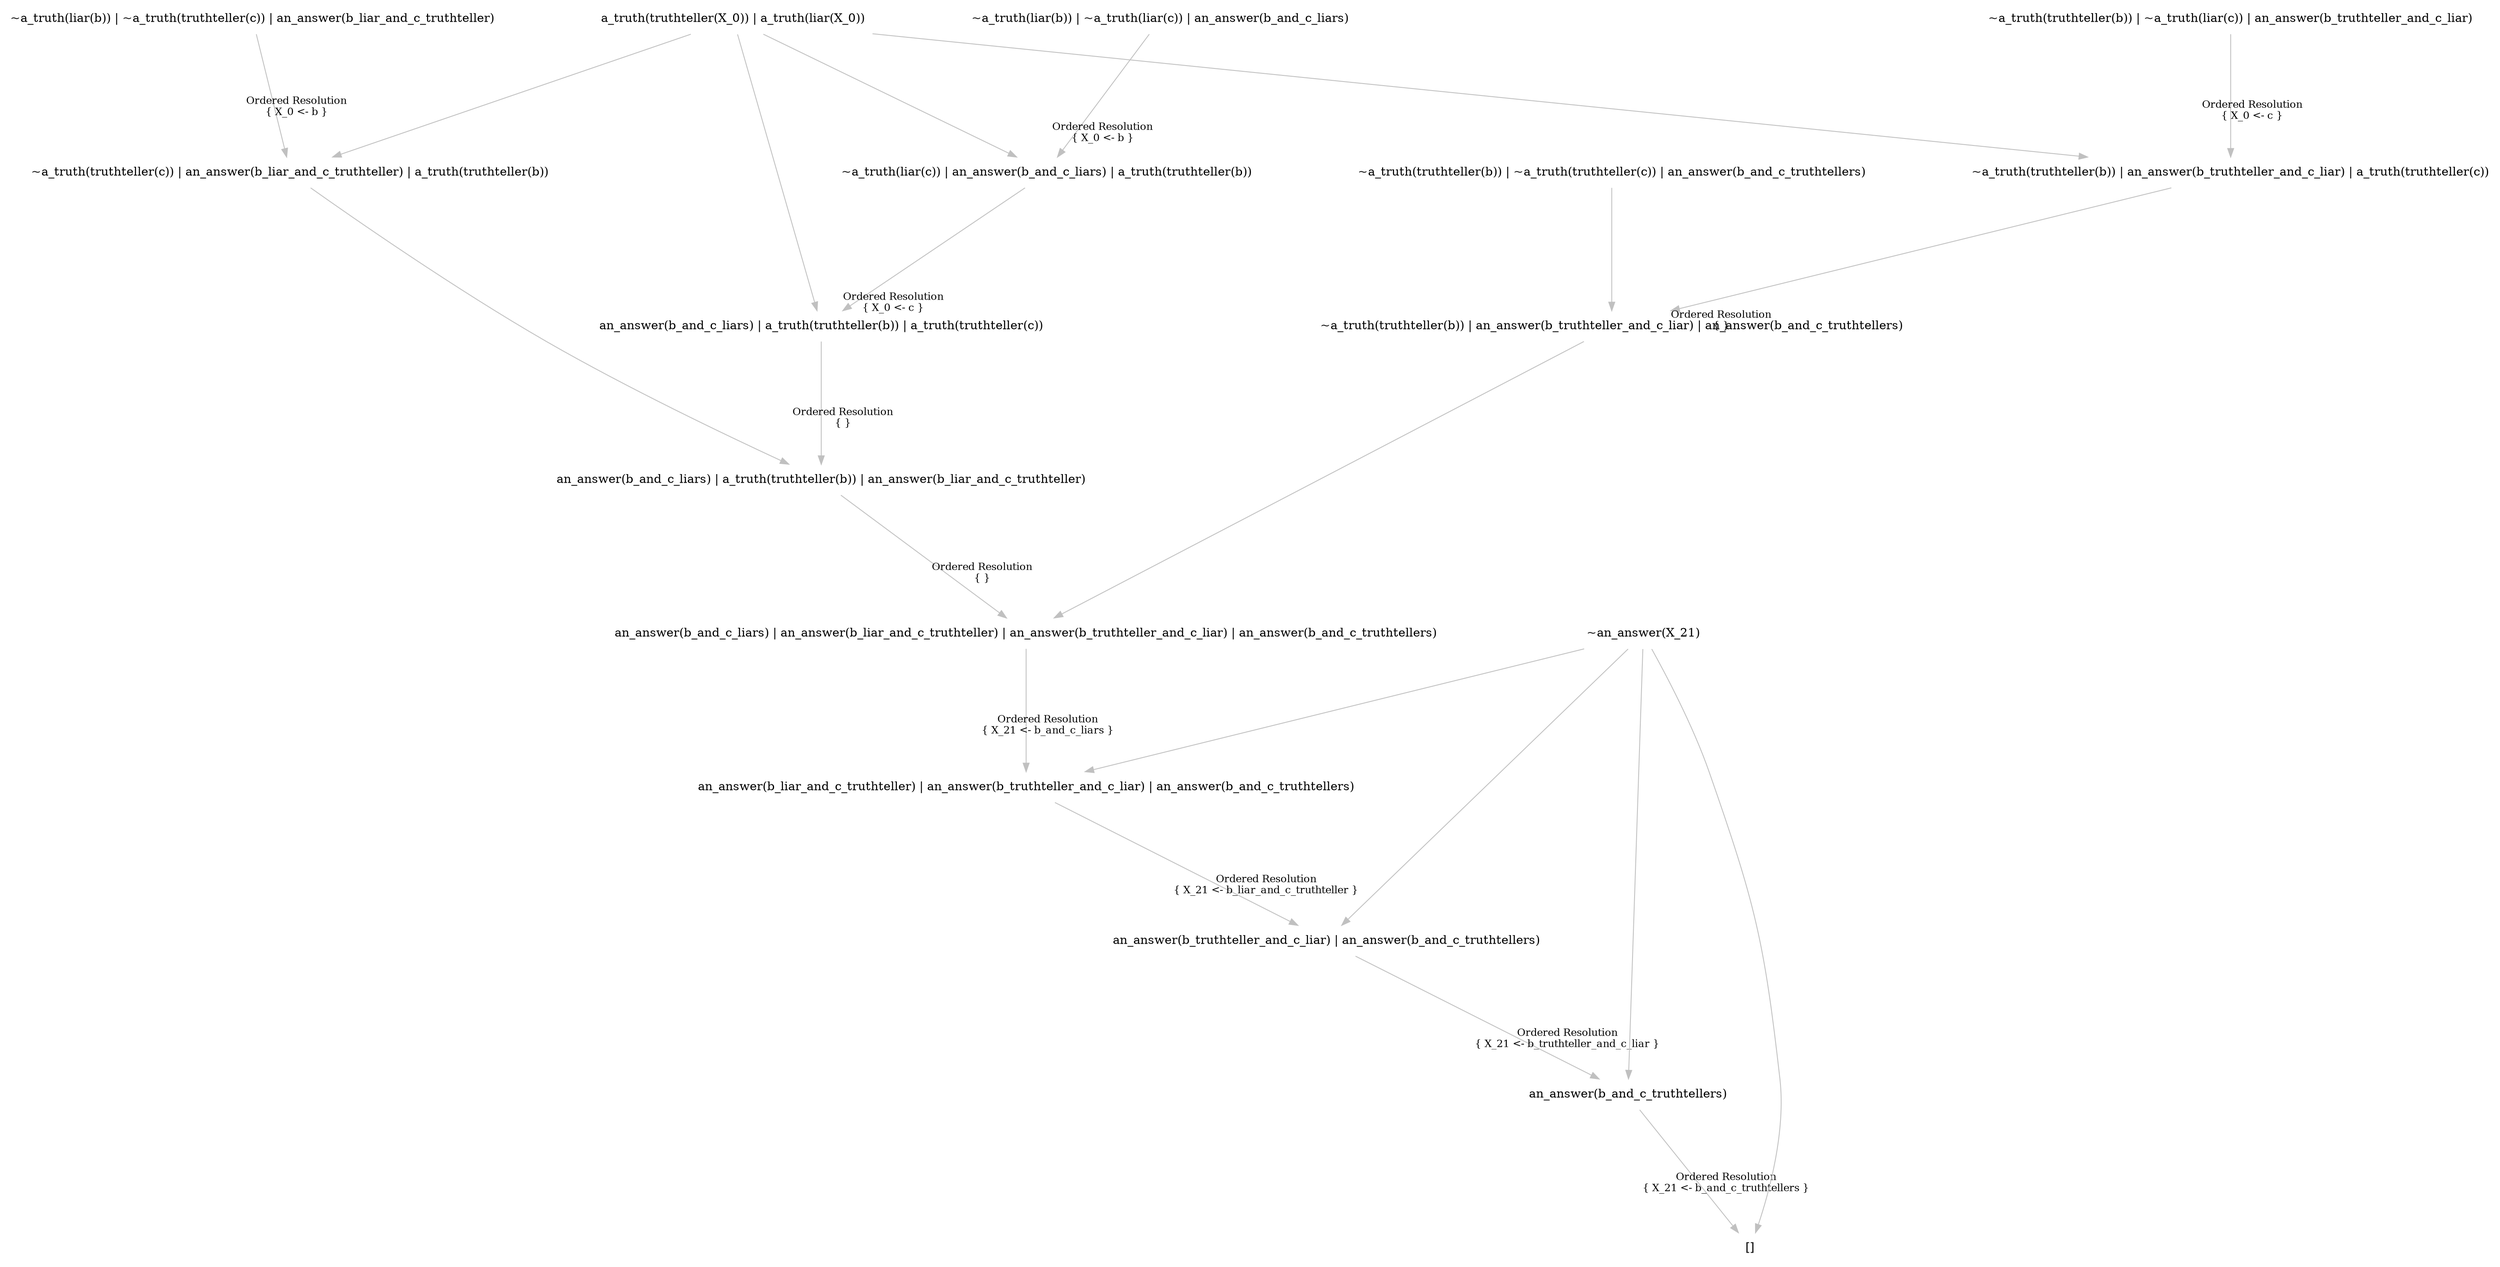 digraph {
	nodesep="1.5"; ranksep=2;
	node [shape=plaintext];
	edge [color=gray];
	"an_answer(b_and_c_truthtellers)" -> "[]" [labelfontcolor=black,labelfontsize="12",headlabel="Ordered Resolution\n{ X_21 <- b_and_c_truthtellers }",labeldistance="6"];
	"an_answer(b_truthteller_and_c_liar) | an_answer(b_and_c_truthtellers)" -> "an_answer(b_and_c_truthtellers)" [labelfontcolor=black,labelfontsize="12",headlabel="Ordered Resolution\n{ X_21 <- b_truthteller_and_c_liar }",labeldistance="6"];
	"an_answer(b_liar_and_c_truthteller) | an_answer(b_truthteller_and_c_liar) | an_answer(b_and_c_truthtellers)" -> "an_answer(b_truthteller_and_c_liar) | an_answer(b_and_c_truthtellers)" [labelfontcolor=black,labelfontsize="12",headlabel="Ordered Resolution\n{ X_21 <- b_liar_and_c_truthteller }",labeldistance="6"];
	"an_answer(b_and_c_liars) | an_answer(b_liar_and_c_truthteller) | an_answer(b_truthteller_and_c_liar) | an_answer(b_and_c_truthtellers)" -> "an_answer(b_liar_and_c_truthteller) | an_answer(b_truthteller_and_c_liar) | an_answer(b_and_c_truthtellers)" [labelfontcolor=black,labelfontsize="12",headlabel="Ordered Resolution\n{ X_21 <- b_and_c_liars }",labeldistance="6"];
	"an_answer(b_and_c_liars) | a_truth(truthteller(b)) | an_answer(b_liar_and_c_truthteller)" -> "an_answer(b_and_c_liars) | an_answer(b_liar_and_c_truthteller) | an_answer(b_truthteller_and_c_liar) | an_answer(b_and_c_truthtellers)" [labelfontcolor=black,labelfontsize="12",headlabel="Ordered Resolution\n{ }",labeldistance="6"];
	"an_answer(b_and_c_liars) | a_truth(truthteller(b)) | a_truth(truthteller(c))" -> "an_answer(b_and_c_liars) | a_truth(truthteller(b)) | an_answer(b_liar_and_c_truthteller)" [labelfontcolor=black,labelfontsize="12",headlabel="Ordered Resolution\n{ }",labeldistance="6"];
	"~a_truth(liar(c)) | an_answer(b_and_c_liars) | a_truth(truthteller(b))" -> "an_answer(b_and_c_liars) | a_truth(truthteller(b)) | a_truth(truthteller(c))" [labelfontcolor=black,labelfontsize="12",headlabel="Ordered Resolution\n{ X_0 <- c }",labeldistance="6"];
	"~a_truth(liar(b)) | ~a_truth(liar(c)) | an_answer(b_and_c_liars)" -> "~a_truth(liar(c)) | an_answer(b_and_c_liars) | a_truth(truthteller(b))" [labelfontcolor=black,labelfontsize="12",headlabel="Ordered Resolution\n{ X_0 <- b }",labeldistance="6"];
	"a_truth(truthteller(X_0)) | a_truth(liar(X_0))" -> "~a_truth(liar(c)) | an_answer(b_and_c_liars) | a_truth(truthteller(b))" ;
	"a_truth(truthteller(X_0)) | a_truth(liar(X_0))" -> "an_answer(b_and_c_liars) | a_truth(truthteller(b)) | a_truth(truthteller(c))" ;
	"~a_truth(truthteller(c)) | an_answer(b_liar_and_c_truthteller) | a_truth(truthteller(b))" -> "an_answer(b_and_c_liars) | a_truth(truthteller(b)) | an_answer(b_liar_and_c_truthteller)" ;
	"~a_truth(liar(b)) | ~a_truth(truthteller(c)) | an_answer(b_liar_and_c_truthteller)" -> "~a_truth(truthteller(c)) | an_answer(b_liar_and_c_truthteller) | a_truth(truthteller(b))" [labelfontcolor=black,labelfontsize="12",headlabel="Ordered Resolution\n{ X_0 <- b }",labeldistance="6"];
	"a_truth(truthteller(X_0)) | a_truth(liar(X_0))" -> "~a_truth(truthteller(c)) | an_answer(b_liar_and_c_truthteller) | a_truth(truthteller(b))" ;
	"~a_truth(truthteller(b)) | an_answer(b_truthteller_and_c_liar) | an_answer(b_and_c_truthtellers)" -> "an_answer(b_and_c_liars) | an_answer(b_liar_and_c_truthteller) | an_answer(b_truthteller_and_c_liar) | an_answer(b_and_c_truthtellers)" ;
	"~a_truth(truthteller(b)) | an_answer(b_truthteller_and_c_liar) | a_truth(truthteller(c))" -> "~a_truth(truthteller(b)) | an_answer(b_truthteller_and_c_liar) | an_answer(b_and_c_truthtellers)" [labelfontcolor=black,labelfontsize="12",headlabel="Ordered Resolution\n{ }",labeldistance="6"];
	"~a_truth(truthteller(b)) | ~a_truth(liar(c)) | an_answer(b_truthteller_and_c_liar)" -> "~a_truth(truthteller(b)) | an_answer(b_truthteller_and_c_liar) | a_truth(truthteller(c))" [labelfontcolor=black,labelfontsize="12",headlabel="Ordered Resolution\n{ X_0 <- c }",labeldistance="6"];
	"a_truth(truthteller(X_0)) | a_truth(liar(X_0))" -> "~a_truth(truthteller(b)) | an_answer(b_truthteller_and_c_liar) | a_truth(truthteller(c))" ;
	"~a_truth(truthteller(b)) | ~a_truth(truthteller(c)) | an_answer(b_and_c_truthtellers)" -> "~a_truth(truthteller(b)) | an_answer(b_truthteller_and_c_liar) | an_answer(b_and_c_truthtellers)" ;
	"~an_answer(X_21)" -> "an_answer(b_liar_and_c_truthteller) | an_answer(b_truthteller_and_c_liar) | an_answer(b_and_c_truthtellers)" ;
	"~an_answer(X_21)" -> "an_answer(b_truthteller_and_c_liar) | an_answer(b_and_c_truthtellers)" ;
	"~an_answer(X_21)" -> "an_answer(b_and_c_truthtellers)" ;
	"~an_answer(X_21)" -> "[]" ;
}

